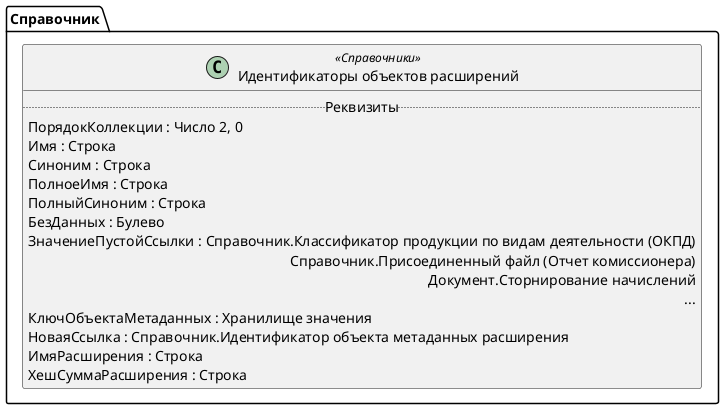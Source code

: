 ﻿@startuml ИдентификаторыОбъектовРасширений
'!include templates.wsd
'..\include templates.wsd
class Справочник.ИдентификаторыОбъектовРасширений as "Идентификаторы объектов расширений" <<Справочники>>
{
..Реквизиты..
ПорядокКоллекции : Число 2, 0
Имя : Строка
Синоним : Строка
ПолноеИмя : Строка
ПолныйСиноним : Строка
БезДанных : Булево
ЗначениеПустойСсылки : Справочник.Классификатор продукции по видам деятельности (ОКПД)\rСправочник.Присоединенный файл (Отчет комиссионера)\rДокумент.Сторнирование начислений\r...
КлючОбъектаМетаданных : Хранилище значения
НоваяСсылка : Справочник.Идентификатор объекта метаданных расширения
ИмяРасширения : Строка
ХешСуммаРасширения : Строка
}
@enduml
